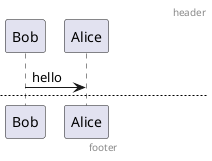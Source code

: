 {
  "sha1": "9e68xaf4xxyxt85qixbkxau51trsfdw",
  "insertion": {
    "when": "2024-05-30T20:48:21.666Z",
    "user": "plantuml@gmail.com"
  }
}
@startuml
header header
footer footer

Bob -> Alice : hello

newpage

Bob -> Alice : hello2
create Dog
Alice --> Dog : creation
Bob -> Alice : hello3

newpage
Bob -> Alice : hello4
@enduml
